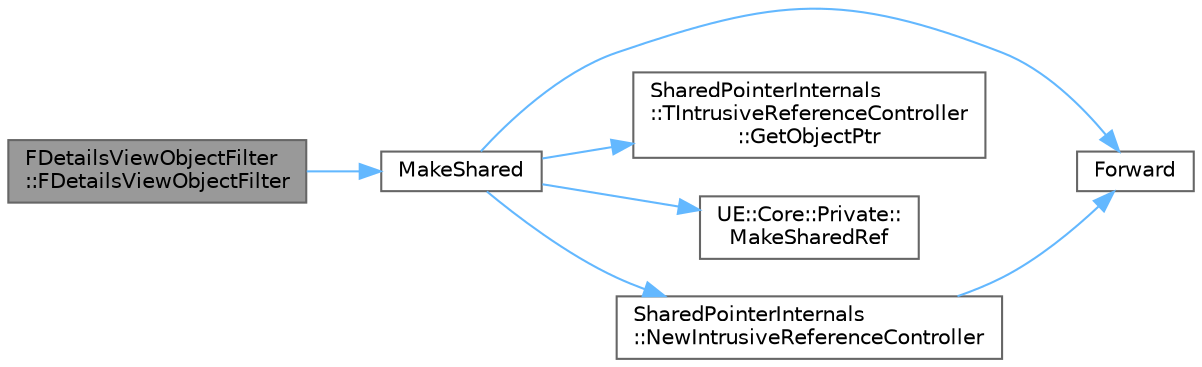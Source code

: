 digraph "FDetailsViewObjectFilter::FDetailsViewObjectFilter"
{
 // INTERACTIVE_SVG=YES
 // LATEX_PDF_SIZE
  bgcolor="transparent";
  edge [fontname=Helvetica,fontsize=10,labelfontname=Helvetica,labelfontsize=10];
  node [fontname=Helvetica,fontsize=10,shape=box,height=0.2,width=0.4];
  rankdir="LR";
  Node1 [id="Node000001",label="FDetailsViewObjectFilter\l::FDetailsViewObjectFilter",height=0.2,width=0.4,color="gray40", fillcolor="grey60", style="filled", fontcolor="black",tooltip=" "];
  Node1 -> Node2 [id="edge1_Node000001_Node000002",color="steelblue1",style="solid",tooltip=" "];
  Node2 [id="Node000002",label="MakeShared",height=0.2,width=0.4,color="grey40", fillcolor="white", style="filled",URL="$d2/d17/SharedPointer_8h.html#a263c00158120ebc1c5485f1201a6f34d",tooltip="MakeShared utility function."];
  Node2 -> Node3 [id="edge2_Node000002_Node000003",color="steelblue1",style="solid",tooltip=" "];
  Node3 [id="Node000003",label="Forward",height=0.2,width=0.4,color="grey40", fillcolor="white", style="filled",URL="$d4/d24/UnrealTemplate_8h.html#a68f280c1d561a8899a1e9e3ea8405d00",tooltip="Forward will cast a reference to an rvalue reference."];
  Node2 -> Node4 [id="edge3_Node000002_Node000004",color="steelblue1",style="solid",tooltip=" "];
  Node4 [id="Node000004",label="SharedPointerInternals\l::TIntrusiveReferenceController\l::GetObjectPtr",height=0.2,width=0.4,color="grey40", fillcolor="white", style="filled",URL="$d4/d0f/classSharedPointerInternals_1_1TIntrusiveReferenceController.html#abbed2fe02963777a4ec2fb6c2d619beb",tooltip=" "];
  Node2 -> Node5 [id="edge4_Node000002_Node000005",color="steelblue1",style="solid",tooltip=" "];
  Node5 [id="Node000005",label="UE::Core::Private::\lMakeSharedRef",height=0.2,width=0.4,color="grey40", fillcolor="white", style="filled",URL="$d1/de6/namespaceUE_1_1Core_1_1Private.html#aff81f6fda6cd780a91812bea83b7f9d1",tooltip=" "];
  Node2 -> Node6 [id="edge5_Node000002_Node000006",color="steelblue1",style="solid",tooltip=" "];
  Node6 [id="Node000006",label="SharedPointerInternals\l::NewIntrusiveReferenceController",height=0.2,width=0.4,color="grey40", fillcolor="white", style="filled",URL="$d5/d6a/namespaceSharedPointerInternals.html#a27870bf9f0653ce64eb0333857178446",tooltip="Creates an intrusive reference controller."];
  Node6 -> Node3 [id="edge6_Node000006_Node000003",color="steelblue1",style="solid",tooltip=" "];
}
